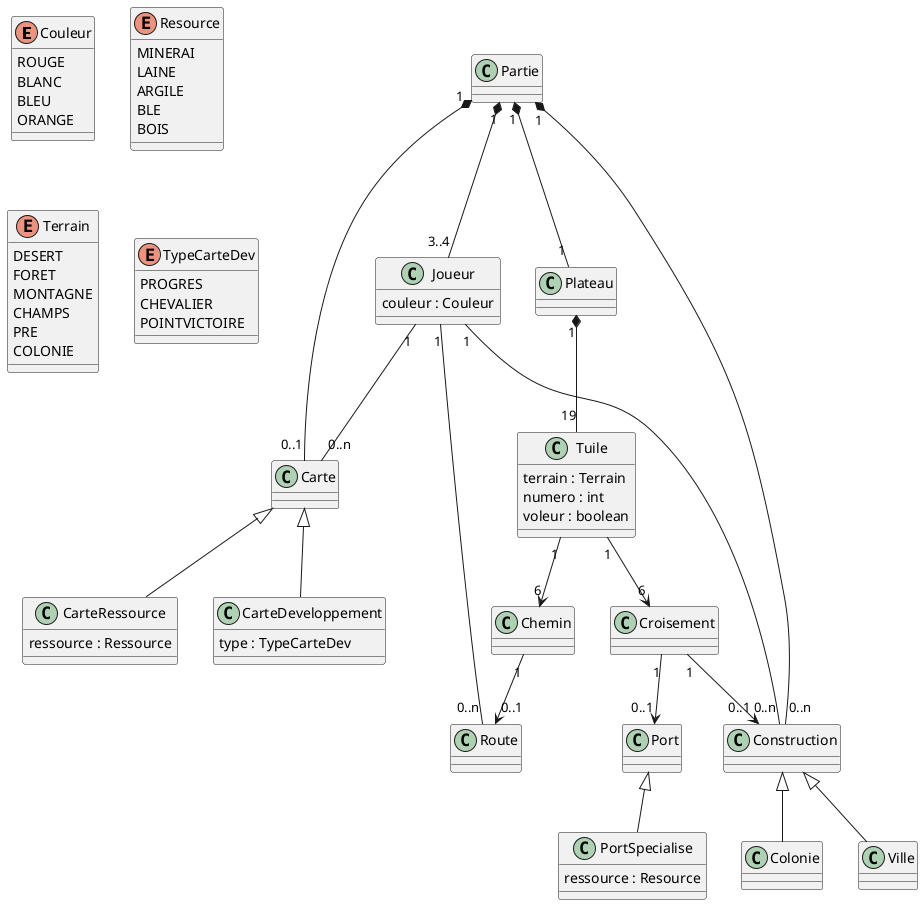 @startuml
'https://plantuml.com/class-diagram
enum Couleur{
ROUGE
BLANC
BLEU
ORANGE
}
enum Resource{
MINERAI
LAINE
ARGILE
BLE
BOIS
}

enum Terrain{
DESERT
FORET
MONTAGNE
CHAMPS
PRE
COLONIE
}

enum TypeCarteDev{
PROGRES
CHEVALIER
POINTVICTOIRE
}

class Partie{
}
class Joueur {
couleur : Couleur

}
class Plateau {
}
class Carte {
}
class CarteDeveloppement{
type : TypeCarteDev
}
class CarteRessource{
ressource : Ressource
}


class Tuile{
terrain : Terrain
numero : int
voleur : boolean
}

class Croisement{
}
class Chemin{
}
class Port{
}
class PortSpecialise{
ressource : Resource
}

class Construction{
}
class Route{
}
class Ville{
}
class Colonie{
}





Carte <|-- CarteRessource
Carte <|-- CarteDeveloppement

Construction <|-- Colonie
Construction <|-- Ville


Port <|-- PortSpecialise

Partie "1" *-- "3..4" Joueur
Partie "1" *-- "1" Plateau
Partie "1" *-- "0..1" Carte
Partie "1" *-- "0..n" Construction


Plateau "1" *-- "19" Tuile

Tuile "1" --> "6" Croisement
Tuile "1" --> "6" Chemin

Croisement "1" --> "0..1" Construction
Croisement "1" --> "0..1" Port

Chemin "1" --> "0..1" Route

Joueur "1" -- "0..n" Carte
Joueur "1" -- "0..n" Construction
Joueur "1" -- "0..n" Route










@enduml